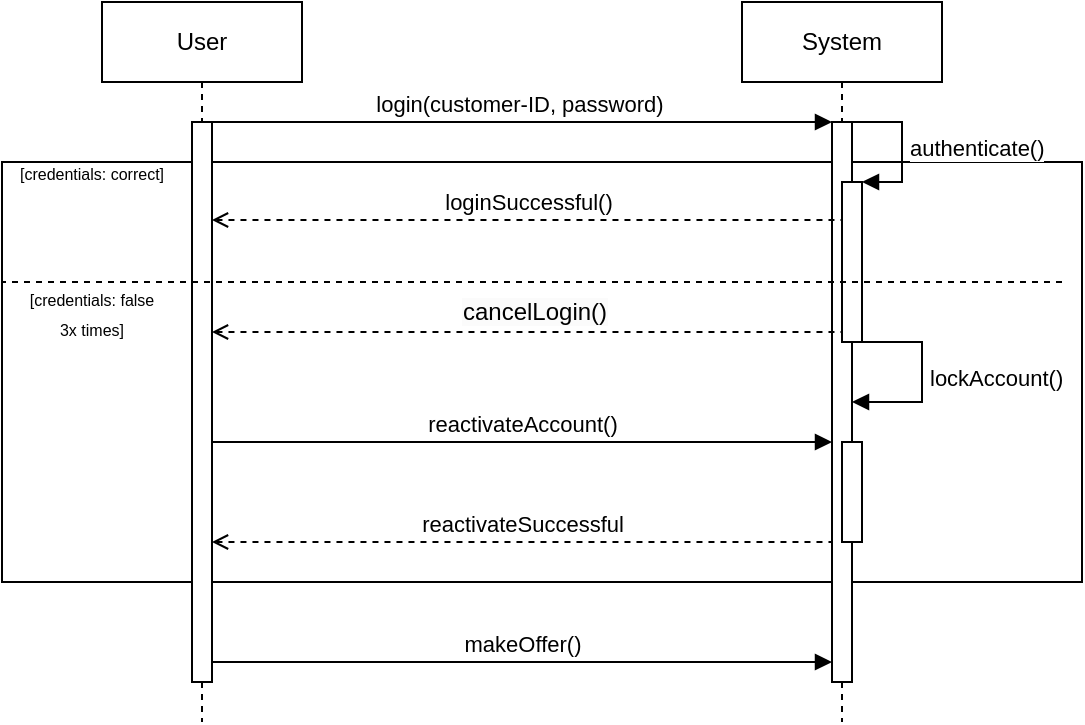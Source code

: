 <mxfile version="24.7.8">
  <diagram name="Seite-1" id="6LRnauXFYU12BWlSwF9J">
    <mxGraphModel dx="875" dy="532" grid="1" gridSize="10" guides="1" tooltips="1" connect="1" arrows="1" fold="1" page="1" pageScale="1" pageWidth="827" pageHeight="1169" math="0" shadow="0">
      <root>
        <mxCell id="0" />
        <mxCell id="1" parent="0" />
        <mxCell id="-Ty5Zn1_q2FnC41AUKoy-9" value="" style="rounded=0;whiteSpace=wrap;html=1;" vertex="1" parent="1">
          <mxGeometry x="80" y="180" width="540" height="210" as="geometry" />
        </mxCell>
        <mxCell id="-Ty5Zn1_q2FnC41AUKoy-1" value="User" style="shape=umlLifeline;perimeter=lifelinePerimeter;whiteSpace=wrap;html=1;container=1;dropTarget=0;collapsible=0;recursiveResize=0;outlineConnect=0;portConstraint=eastwest;newEdgeStyle={&quot;edgeStyle&quot;:&quot;elbowEdgeStyle&quot;,&quot;elbow&quot;:&quot;vertical&quot;,&quot;curved&quot;:0,&quot;rounded&quot;:0};" vertex="1" parent="1">
          <mxGeometry x="130" y="100" width="100" height="360" as="geometry" />
        </mxCell>
        <mxCell id="-Ty5Zn1_q2FnC41AUKoy-3" value="" style="html=1;points=[[0,0,0,0,5],[0,1,0,0,-5],[1,0,0,0,5],[1,1,0,0,-5]];perimeter=orthogonalPerimeter;outlineConnect=0;targetShapes=umlLifeline;portConstraint=eastwest;newEdgeStyle={&quot;curved&quot;:0,&quot;rounded&quot;:0};" vertex="1" parent="-Ty5Zn1_q2FnC41AUKoy-1">
          <mxGeometry x="45" y="60" width="10" height="280" as="geometry" />
        </mxCell>
        <mxCell id="-Ty5Zn1_q2FnC41AUKoy-2" value="System" style="shape=umlLifeline;perimeter=lifelinePerimeter;whiteSpace=wrap;html=1;container=1;dropTarget=0;collapsible=0;recursiveResize=0;outlineConnect=0;portConstraint=eastwest;newEdgeStyle={&quot;edgeStyle&quot;:&quot;elbowEdgeStyle&quot;,&quot;elbow&quot;:&quot;vertical&quot;,&quot;curved&quot;:0,&quot;rounded&quot;:0};" vertex="1" parent="1">
          <mxGeometry x="450" y="100" width="100" height="360" as="geometry" />
        </mxCell>
        <mxCell id="-Ty5Zn1_q2FnC41AUKoy-5" value="" style="html=1;points=[[0,0,0,0,5],[0,1,0,0,-5],[1,0,0,0,5],[1,1,0,0,-5]];perimeter=orthogonalPerimeter;outlineConnect=0;targetShapes=umlLifeline;portConstraint=eastwest;newEdgeStyle={&quot;curved&quot;:0,&quot;rounded&quot;:0};" vertex="1" parent="-Ty5Zn1_q2FnC41AUKoy-2">
          <mxGeometry x="45" y="60" width="10" height="280" as="geometry" />
        </mxCell>
        <mxCell id="-Ty5Zn1_q2FnC41AUKoy-8" value="" style="html=1;points=[[0,0,0,0,5],[0,1,0,0,-5],[1,0,0,0,5],[1,1,0,0,-5]];perimeter=orthogonalPerimeter;outlineConnect=0;targetShapes=umlLifeline;portConstraint=eastwest;newEdgeStyle={&quot;curved&quot;:0,&quot;rounded&quot;:0};" vertex="1" parent="-Ty5Zn1_q2FnC41AUKoy-2">
          <mxGeometry x="50" y="90" width="10" height="80" as="geometry" />
        </mxCell>
        <mxCell id="-Ty5Zn1_q2FnC41AUKoy-7" value="authenticate()" style="html=1;align=left;spacingLeft=2;endArrow=block;rounded=0;edgeStyle=orthogonalEdgeStyle;curved=0;rounded=0;" edge="1" target="-Ty5Zn1_q2FnC41AUKoy-8" parent="-Ty5Zn1_q2FnC41AUKoy-2" source="-Ty5Zn1_q2FnC41AUKoy-5">
          <mxGeometry relative="1" as="geometry">
            <mxPoint x="60.0" y="60" as="sourcePoint" />
            <Array as="points">
              <mxPoint x="80" y="60" />
              <mxPoint x="80" y="90" />
            </Array>
            <mxPoint x="70" y="80" as="targetPoint" />
          </mxGeometry>
        </mxCell>
        <mxCell id="-Ty5Zn1_q2FnC41AUKoy-4" value="login(customer-ID, password)&amp;nbsp;" style="html=1;verticalAlign=bottom;endArrow=block;curved=0;rounded=0;" edge="1" parent="1" target="-Ty5Zn1_q2FnC41AUKoy-5">
          <mxGeometry width="80" relative="1" as="geometry">
            <mxPoint x="185" y="160" as="sourcePoint" />
            <mxPoint x="499.5" y="160" as="targetPoint" />
          </mxGeometry>
        </mxCell>
        <mxCell id="-Ty5Zn1_q2FnC41AUKoy-10" value="&lt;font style=&quot;font-size: 8px;&quot;&gt;[credentials: correct]&lt;/font&gt;" style="text;html=1;align=center;verticalAlign=middle;whiteSpace=wrap;rounded=0;" vertex="1" parent="1">
          <mxGeometry x="80" y="170" width="90" height="30" as="geometry" />
        </mxCell>
        <mxCell id="-Ty5Zn1_q2FnC41AUKoy-11" value="loginSuccessful()" style="html=1;verticalAlign=bottom;endArrow=none;curved=0;rounded=0;dashed=1;startArrow=open;startFill=0;endFill=0;" edge="1" parent="1" source="-Ty5Zn1_q2FnC41AUKoy-3">
          <mxGeometry width="80" relative="1" as="geometry">
            <mxPoint x="200" y="209" as="sourcePoint" />
            <mxPoint x="500" y="209" as="targetPoint" />
          </mxGeometry>
        </mxCell>
        <mxCell id="-Ty5Zn1_q2FnC41AUKoy-12" value="" style="html=1;verticalAlign=bottom;endArrow=none;dashed=1;endSize=8;curved=0;rounded=0;entryX=0;entryY=0.5;entryDx=0;entryDy=0;exitX=1;exitY=0.5;exitDx=0;exitDy=0;endFill=0;" edge="1" parent="1">
          <mxGeometry relative="1" as="geometry">
            <mxPoint x="610" y="240" as="sourcePoint" />
            <mxPoint x="80" y="240" as="targetPoint" />
          </mxGeometry>
        </mxCell>
        <mxCell id="-Ty5Zn1_q2FnC41AUKoy-13" value="&lt;font style=&quot;font-size: 8px;&quot;&gt;[credentials: false&lt;/font&gt;&lt;div&gt;&lt;font style=&quot;font-size: 8px;&quot;&gt;3x times]&lt;/font&gt;&lt;/div&gt;" style="text;html=1;align=center;verticalAlign=middle;whiteSpace=wrap;rounded=0;" vertex="1" parent="1">
          <mxGeometry x="80" y="240" width="90" height="30" as="geometry" />
        </mxCell>
        <mxCell id="-Ty5Zn1_q2FnC41AUKoy-14" value="" style="edgeStyle=elbowEdgeStyle;fontSize=12;html=1;endArrow=none;endFill=0;rounded=0;entryX=0;entryY=1;entryDx=0;entryDy=-5;entryPerimeter=0;startArrow=open;startFill=0;dashed=1;" edge="1" parent="1" source="-Ty5Zn1_q2FnC41AUKoy-3" target="-Ty5Zn1_q2FnC41AUKoy-8">
          <mxGeometry width="160" relative="1" as="geometry">
            <mxPoint x="320" y="264.66" as="sourcePoint" />
            <mxPoint x="480" y="264.66" as="targetPoint" />
            <Array as="points">
              <mxPoint x="340" y="265" />
            </Array>
          </mxGeometry>
        </mxCell>
        <mxCell id="-Ty5Zn1_q2FnC41AUKoy-16" value="&lt;span style=&quot;font-size: 12px; text-wrap: wrap; background-color: rgb(251, 251, 251);&quot;&gt;cancelLogin()&lt;/span&gt;" style="edgeLabel;html=1;align=center;verticalAlign=middle;resizable=0;points=[];" vertex="1" connectable="0" parent="-Ty5Zn1_q2FnC41AUKoy-14">
          <mxGeometry x="0.081" y="1" relative="1" as="geometry">
            <mxPoint x="-10" y="-9" as="offset" />
          </mxGeometry>
        </mxCell>
        <mxCell id="-Ty5Zn1_q2FnC41AUKoy-19" value="lockAccount()" style="html=1;align=left;spacingLeft=2;endArrow=block;rounded=0;edgeStyle=orthogonalEdgeStyle;curved=0;rounded=0;" edge="1" target="-Ty5Zn1_q2FnC41AUKoy-5" parent="1">
          <mxGeometry relative="1" as="geometry">
            <mxPoint x="510" y="270" as="sourcePoint" />
            <Array as="points">
              <mxPoint x="540" y="270" />
              <mxPoint x="540" y="300" />
            </Array>
            <mxPoint x="515" y="300" as="targetPoint" />
          </mxGeometry>
        </mxCell>
        <mxCell id="-Ty5Zn1_q2FnC41AUKoy-20" value="reactivateAccount()" style="html=1;verticalAlign=bottom;endArrow=block;curved=0;rounded=0;" edge="1" parent="1">
          <mxGeometry width="80" relative="1" as="geometry">
            <mxPoint x="185" y="320" as="sourcePoint" />
            <mxPoint x="495" y="320" as="targetPoint" />
          </mxGeometry>
        </mxCell>
        <mxCell id="-Ty5Zn1_q2FnC41AUKoy-21" value="" style="rounded=0;whiteSpace=wrap;html=1;" vertex="1" parent="1">
          <mxGeometry x="500" y="320" width="10" height="50" as="geometry" />
        </mxCell>
        <mxCell id="-Ty5Zn1_q2FnC41AUKoy-23" value="reactivateSuccessful" style="html=1;verticalAlign=bottom;endArrow=none;curved=0;rounded=0;startArrow=open;startFill=0;endFill=0;dashed=1;" edge="1" parent="1">
          <mxGeometry width="80" relative="1" as="geometry">
            <mxPoint x="185" y="370" as="sourcePoint" />
            <mxPoint x="495" y="370" as="targetPoint" />
          </mxGeometry>
        </mxCell>
        <mxCell id="-Ty5Zn1_q2FnC41AUKoy-25" value="makeOffer()" style="html=1;verticalAlign=bottom;endArrow=block;curved=0;rounded=0;" edge="1" parent="1">
          <mxGeometry width="80" relative="1" as="geometry">
            <mxPoint x="185" y="430" as="sourcePoint" />
            <mxPoint x="495" y="430" as="targetPoint" />
          </mxGeometry>
        </mxCell>
      </root>
    </mxGraphModel>
  </diagram>
</mxfile>
